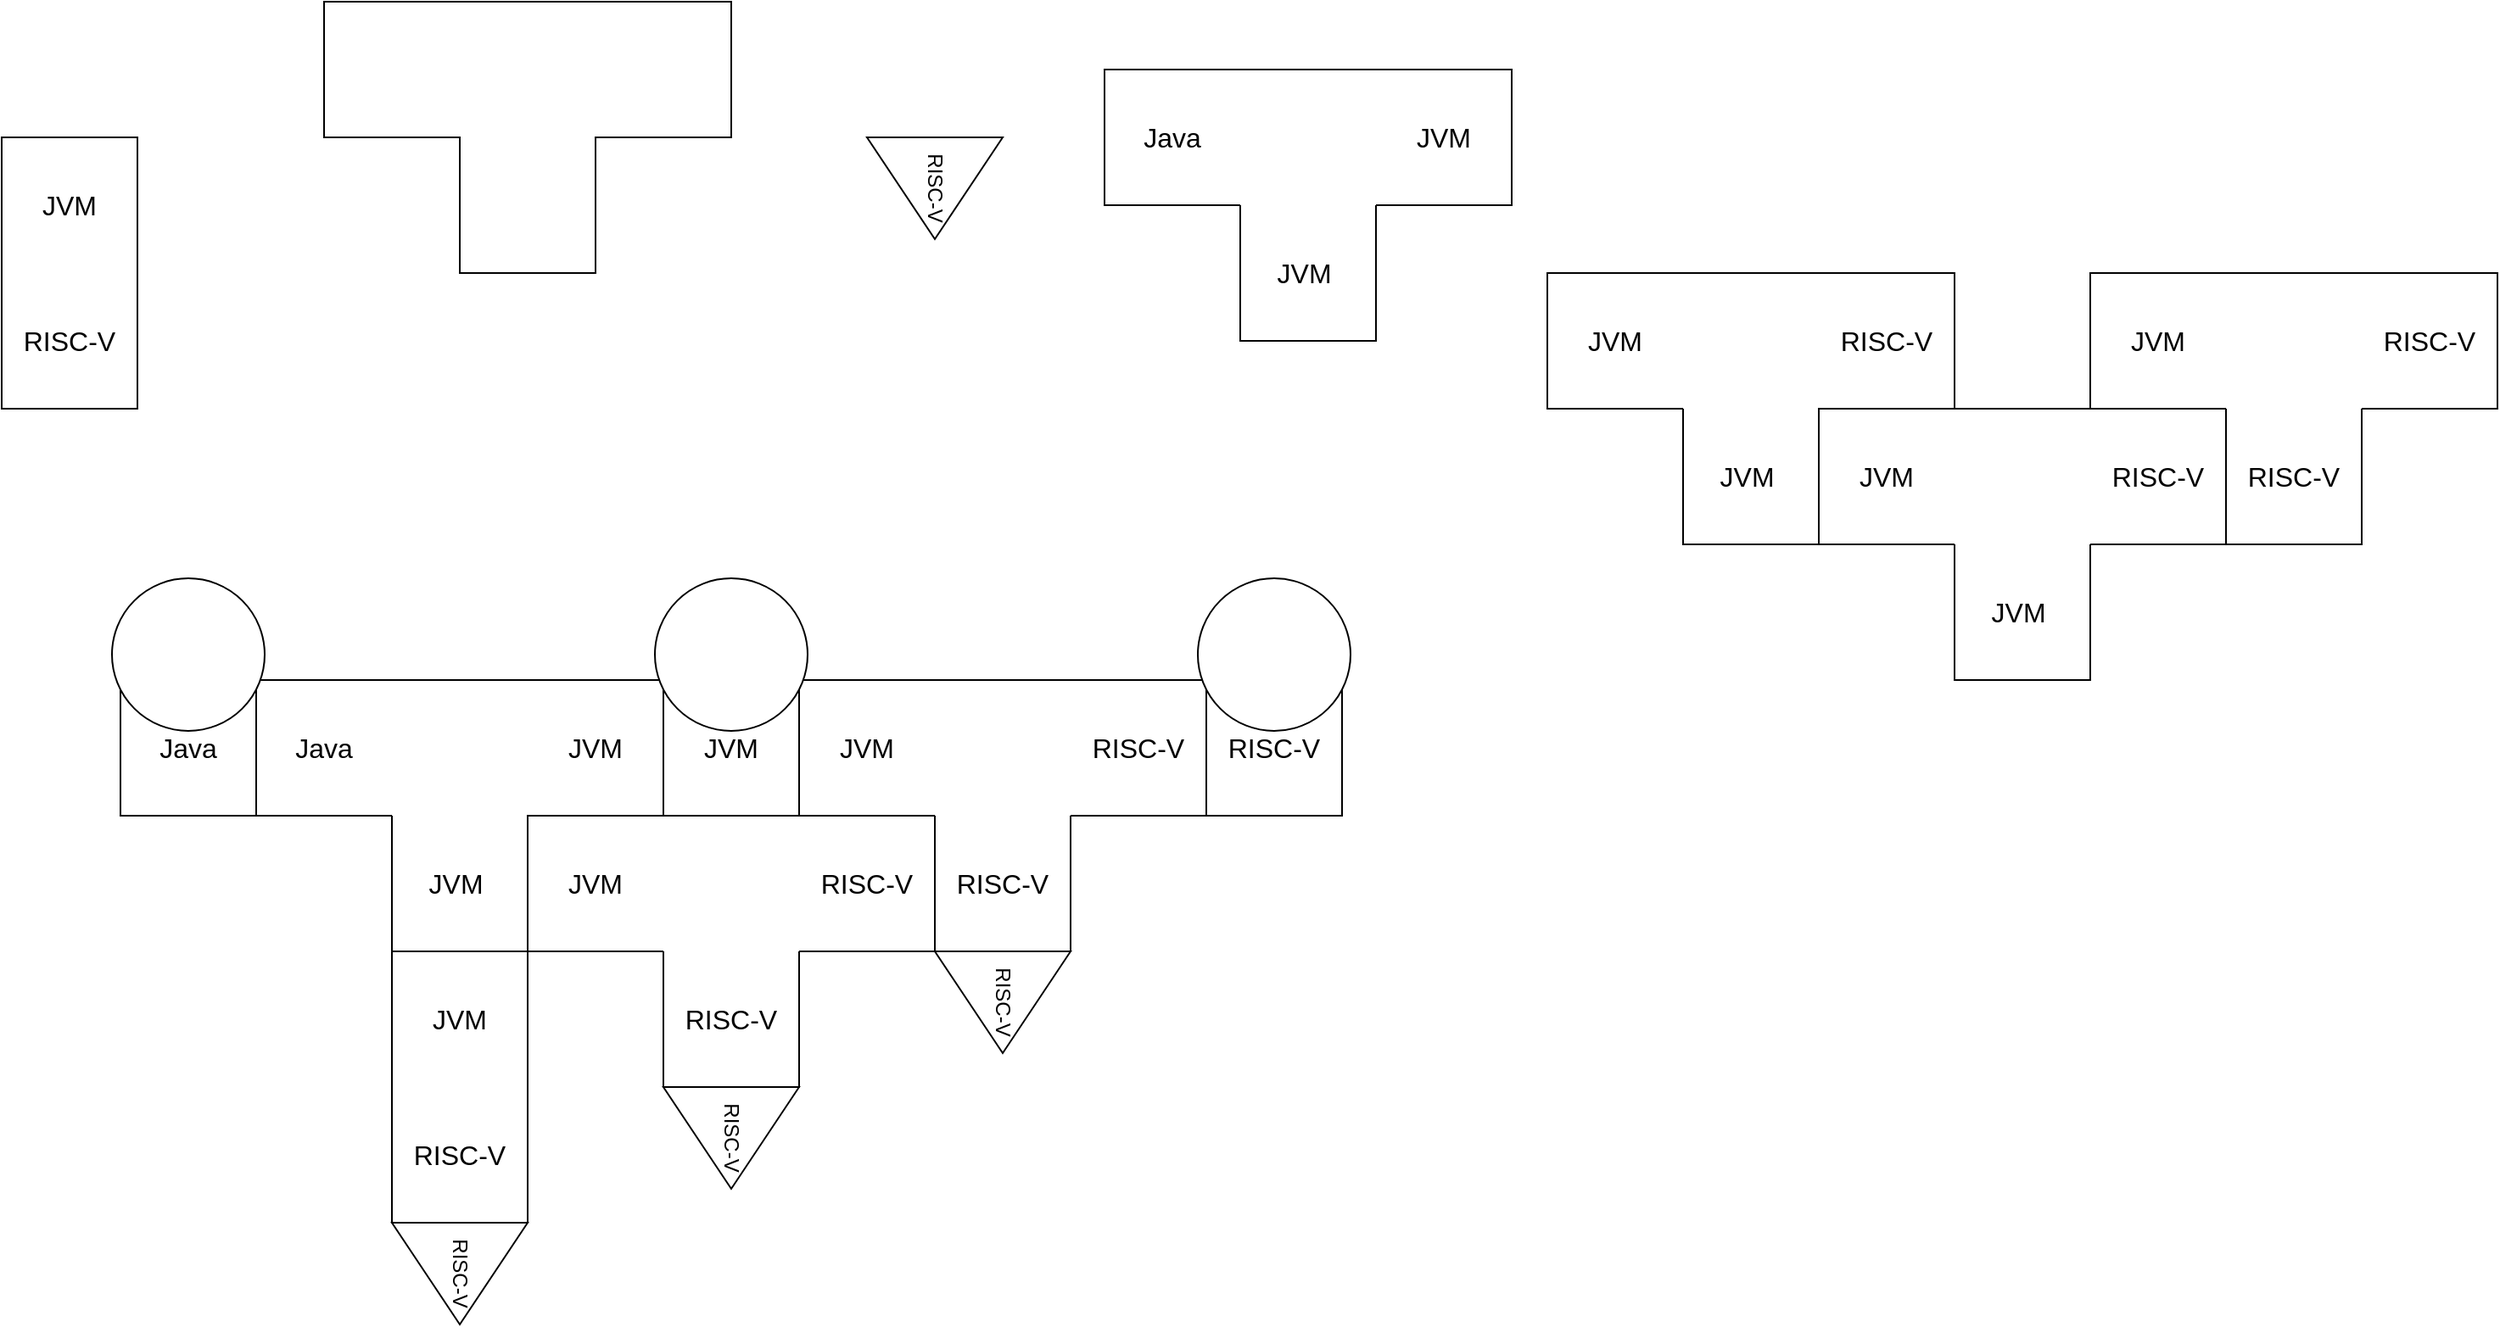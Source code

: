 <mxfile version="20.8.20" type="github">
  <diagram name="Page-1" id="OMhYwdzrN42UqsuaILPQ">
    <mxGraphModel dx="1434" dy="802" grid="1" gridSize="10" guides="1" tooltips="1" connect="1" arrows="1" fold="1" page="1" pageScale="1" pageWidth="827" pageHeight="1169" math="0" shadow="0">
      <root>
        <mxCell id="0" />
        <mxCell id="1" parent="0" />
        <mxCell id="YhMv8sMw9ys16V4eddR2-124" value="JVM" style="shape=partialRectangle;whiteSpace=wrap;html=1;bottom=1;right=1;left=1;top=0;routingCenterX=-0.5;fontFamily=Helvetica;fontSize=16;" parent="1" vertex="1">
          <mxGeometry x="440" y="440" width="80" height="80" as="geometry" />
        </mxCell>
        <mxCell id="YhMv8sMw9ys16V4eddR2-10" value="RISC-V" style="triangle;whiteSpace=wrap;html=1;rotation=90;" parent="1" vertex="1">
          <mxGeometry x="570" y="110" width="60" height="80" as="geometry" />
        </mxCell>
        <mxCell id="YhMv8sMw9ys16V4eddR2-41" value="" style="group" parent="1" vertex="1" connectable="0">
          <mxGeometry x="50" y="120" width="80" height="160" as="geometry" />
        </mxCell>
        <mxCell id="YhMv8sMw9ys16V4eddR2-38" value="RISC-V" style="shape=partialRectangle;whiteSpace=wrap;html=1;bottom=1;right=1;left=1;top=0;routingCenterX=-0.5;fontSize=16;rotation=0;" parent="YhMv8sMw9ys16V4eddR2-41" vertex="1">
          <mxGeometry y="80" width="80" height="80" as="geometry" />
        </mxCell>
        <mxCell id="YhMv8sMw9ys16V4eddR2-40" value="&lt;font style=&quot;font-size: 16px;&quot;&gt;JVM&lt;/font&gt;" style="shape=partialRectangle;whiteSpace=wrap;html=1;bottom=0;right=1;left=1;top=1;routingCenterX=-0.5;fontFamily=Helvetica;fontSize=12;" parent="YhMv8sMw9ys16V4eddR2-41" vertex="1">
          <mxGeometry width="80" height="80" as="geometry" />
        </mxCell>
        <mxCell id="YhMv8sMw9ys16V4eddR2-44" value="" style="shape=partialRectangle;whiteSpace=wrap;html=1;bottom=1;right=1;left=0;top=1;fillColor=none;routingCenterX=-0.5;strokeColor=default;fontFamily=Helvetica;fontSize=16;fontColor=default;" parent="1" vertex="1">
          <mxGeometry x="400" y="40" width="80" height="80" as="geometry" />
        </mxCell>
        <mxCell id="YhMv8sMw9ys16V4eddR2-45" value="" style="shape=partialRectangle;whiteSpace=wrap;html=1;bottom=1;right=1;left=1;top=0;fillColor=none;routingCenterX=-0.5;strokeColor=default;fontFamily=Helvetica;fontSize=16;fontColor=default;" parent="1" vertex="1">
          <mxGeometry x="320" y="120" width="80" height="80" as="geometry" />
        </mxCell>
        <mxCell id="YhMv8sMw9ys16V4eddR2-47" value="" style="shape=partialRectangle;whiteSpace=wrap;html=1;bottom=1;right=0;left=1;top=1;fillColor=none;routingCenterX=-0.5;strokeColor=default;fontFamily=Helvetica;fontSize=16;fontColor=default;" parent="1" vertex="1">
          <mxGeometry x="240" y="40" width="80" height="80" as="geometry" />
        </mxCell>
        <mxCell id="YhMv8sMw9ys16V4eddR2-49" value="" style="shape=partialRectangle;whiteSpace=wrap;html=1;bottom=0;right=0;left=0;top=1;fillColor=none;routingCenterX=-0.5;strokeColor=default;fontFamily=Helvetica;fontSize=16;fontColor=default;" parent="1" vertex="1">
          <mxGeometry x="320" y="40" width="80" height="80" as="geometry" />
        </mxCell>
        <mxCell id="YhMv8sMw9ys16V4eddR2-54" value="" style="group" parent="1" vertex="1" connectable="0">
          <mxGeometry x="961" y="200" width="240" height="160" as="geometry" />
        </mxCell>
        <mxCell id="YhMv8sMw9ys16V4eddR2-50" value="RISC-V" style="shape=partialRectangle;whiteSpace=wrap;html=1;bottom=1;right=1;left=0;top=1;routingCenterX=-0.5;fontFamily=Helvetica;fontSize=16;" parent="YhMv8sMw9ys16V4eddR2-54" vertex="1">
          <mxGeometry x="160" width="80" height="80" as="geometry" />
        </mxCell>
        <mxCell id="YhMv8sMw9ys16V4eddR2-51" value="JVM&lt;span style=&quot;white-space: pre;&quot;&gt; &lt;/span&gt;" style="shape=partialRectangle;whiteSpace=wrap;html=1;bottom=1;right=1;left=1;top=0;routingCenterX=-0.5;fontFamily=Helvetica;fontSize=16;" parent="YhMv8sMw9ys16V4eddR2-54" vertex="1">
          <mxGeometry x="80" y="80" width="80" height="80" as="geometry" />
        </mxCell>
        <mxCell id="YhMv8sMw9ys16V4eddR2-52" value="JVM" style="shape=partialRectangle;whiteSpace=wrap;html=1;bottom=1;right=0;left=1;top=1;routingCenterX=-0.5;fontFamily=Helvetica;fontSize=16;" parent="YhMv8sMw9ys16V4eddR2-54" vertex="1">
          <mxGeometry width="80" height="80" as="geometry" />
        </mxCell>
        <mxCell id="YhMv8sMw9ys16V4eddR2-53" value="" style="shape=partialRectangle;whiteSpace=wrap;html=1;bottom=0;right=0;left=0;top=1;routingCenterX=-0.5;fontFamily=Helvetica;fontSize=16;" parent="YhMv8sMw9ys16V4eddR2-54" vertex="1">
          <mxGeometry x="80" width="80" height="80" as="geometry" />
        </mxCell>
        <mxCell id="YhMv8sMw9ys16V4eddR2-60" value="" style="group" parent="1" vertex="1" connectable="0">
          <mxGeometry x="700" y="80" width="240" height="160" as="geometry" />
        </mxCell>
        <mxCell id="YhMv8sMw9ys16V4eddR2-61" value="JVM" style="shape=partialRectangle;whiteSpace=wrap;html=1;bottom=1;right=1;left=0;top=1;routingCenterX=-0.5;fontFamily=Helvetica;fontSize=16;" parent="YhMv8sMw9ys16V4eddR2-60" vertex="1">
          <mxGeometry x="160" width="80" height="80" as="geometry" />
        </mxCell>
        <mxCell id="YhMv8sMw9ys16V4eddR2-62" value="JVM&lt;span style=&quot;white-space: pre;&quot;&gt; &lt;/span&gt;" style="shape=partialRectangle;whiteSpace=wrap;html=1;bottom=1;right=1;left=1;top=0;routingCenterX=-0.5;fontFamily=Helvetica;fontSize=16;" parent="YhMv8sMw9ys16V4eddR2-60" vertex="1">
          <mxGeometry x="80" y="80" width="80" height="80" as="geometry" />
        </mxCell>
        <mxCell id="YhMv8sMw9ys16V4eddR2-63" value="Java" style="shape=partialRectangle;whiteSpace=wrap;html=1;bottom=1;right=0;left=1;top=1;routingCenterX=-0.5;fontFamily=Helvetica;fontSize=16;" parent="YhMv8sMw9ys16V4eddR2-60" vertex="1">
          <mxGeometry width="80" height="80" as="geometry" />
        </mxCell>
        <mxCell id="YhMv8sMw9ys16V4eddR2-64" value="" style="shape=partialRectangle;whiteSpace=wrap;html=1;bottom=0;right=0;left=0;top=1;routingCenterX=-0.5;fontFamily=Helvetica;fontSize=16;" parent="YhMv8sMw9ys16V4eddR2-60" vertex="1">
          <mxGeometry x="80" width="80" height="80" as="geometry" />
        </mxCell>
        <mxCell id="YhMv8sMw9ys16V4eddR2-65" value="" style="group" parent="1" vertex="1" connectable="0">
          <mxGeometry x="1121" y="280" width="240" height="160" as="geometry" />
        </mxCell>
        <mxCell id="YhMv8sMw9ys16V4eddR2-66" value="RISC-V" style="shape=partialRectangle;whiteSpace=wrap;html=1;bottom=1;right=1;left=0;top=1;routingCenterX=-0.5;fontFamily=Helvetica;fontSize=16;" parent="YhMv8sMw9ys16V4eddR2-65" vertex="1">
          <mxGeometry x="160" width="80" height="80" as="geometry" />
        </mxCell>
        <mxCell id="YhMv8sMw9ys16V4eddR2-67" value="JVM&lt;span style=&quot;white-space: pre;&quot;&gt; &lt;/span&gt;" style="shape=partialRectangle;whiteSpace=wrap;html=1;bottom=1;right=1;left=1;top=0;routingCenterX=-0.5;fontFamily=Helvetica;fontSize=16;" parent="YhMv8sMw9ys16V4eddR2-65" vertex="1">
          <mxGeometry x="80" y="80" width="80" height="80" as="geometry" />
        </mxCell>
        <mxCell id="YhMv8sMw9ys16V4eddR2-68" value="JVM" style="shape=partialRectangle;whiteSpace=wrap;html=1;bottom=1;right=0;left=1;top=1;routingCenterX=-0.5;fontFamily=Helvetica;fontSize=16;" parent="YhMv8sMw9ys16V4eddR2-65" vertex="1">
          <mxGeometry width="80" height="80" as="geometry" />
        </mxCell>
        <mxCell id="YhMv8sMw9ys16V4eddR2-69" value="" style="shape=partialRectangle;whiteSpace=wrap;html=1;bottom=0;right=0;left=0;top=1;routingCenterX=-0.5;fontFamily=Helvetica;fontSize=16;" parent="YhMv8sMw9ys16V4eddR2-65" vertex="1">
          <mxGeometry x="80" width="80" height="80" as="geometry" />
        </mxCell>
        <mxCell id="YhMv8sMw9ys16V4eddR2-70" value="" style="group" parent="1" vertex="1" connectable="0">
          <mxGeometry x="1281" y="200" width="240" height="160" as="geometry" />
        </mxCell>
        <mxCell id="YhMv8sMw9ys16V4eddR2-71" value="RISC-V" style="shape=partialRectangle;whiteSpace=wrap;html=1;bottom=1;right=1;left=0;top=1;routingCenterX=-0.5;fontFamily=Helvetica;fontSize=16;" parent="YhMv8sMw9ys16V4eddR2-70" vertex="1">
          <mxGeometry x="160" width="80" height="80" as="geometry" />
        </mxCell>
        <mxCell id="YhMv8sMw9ys16V4eddR2-72" value="RISC-V" style="shape=partialRectangle;whiteSpace=wrap;html=1;bottom=1;right=1;left=1;top=0;routingCenterX=-0.5;fontFamily=Helvetica;fontSize=16;" parent="YhMv8sMw9ys16V4eddR2-70" vertex="1">
          <mxGeometry x="80" y="80" width="80" height="80" as="geometry" />
        </mxCell>
        <mxCell id="YhMv8sMw9ys16V4eddR2-73" value="JVM" style="shape=partialRectangle;whiteSpace=wrap;html=1;bottom=1;right=0;left=1;top=1;routingCenterX=-0.5;fontFamily=Helvetica;fontSize=16;" parent="YhMv8sMw9ys16V4eddR2-70" vertex="1">
          <mxGeometry width="80" height="80" as="geometry" />
        </mxCell>
        <mxCell id="YhMv8sMw9ys16V4eddR2-74" value="" style="shape=partialRectangle;whiteSpace=wrap;html=1;bottom=0;right=0;left=0;top=1;routingCenterX=-0.5;fontFamily=Helvetica;fontSize=16;" parent="YhMv8sMw9ys16V4eddR2-70" vertex="1">
          <mxGeometry x="80" width="80" height="80" as="geometry" />
        </mxCell>
        <mxCell id="YhMv8sMw9ys16V4eddR2-101" value="" style="group" parent="1" vertex="1" connectable="0">
          <mxGeometry x="200" y="440" width="240" height="160" as="geometry" />
        </mxCell>
        <mxCell id="YhMv8sMw9ys16V4eddR2-102" value="JVM" style="shape=partialRectangle;whiteSpace=wrap;html=1;bottom=1;right=1;left=0;top=1;routingCenterX=-0.5;fontFamily=Helvetica;fontSize=16;" parent="YhMv8sMw9ys16V4eddR2-101" vertex="1">
          <mxGeometry x="160" width="80" height="80" as="geometry" />
        </mxCell>
        <mxCell id="YhMv8sMw9ys16V4eddR2-103" value="JVM&lt;span style=&quot;white-space: pre;&quot;&gt; &lt;/span&gt;" style="shape=partialRectangle;whiteSpace=wrap;html=1;bottom=1;right=1;left=1;top=0;routingCenterX=-0.5;fontFamily=Helvetica;fontSize=16;" parent="YhMv8sMw9ys16V4eddR2-101" vertex="1">
          <mxGeometry x="80" y="80" width="80" height="80" as="geometry" />
        </mxCell>
        <mxCell id="YhMv8sMw9ys16V4eddR2-104" value="Java" style="shape=partialRectangle;whiteSpace=wrap;html=1;bottom=1;right=0;left=1;top=1;routingCenterX=-0.5;fontFamily=Helvetica;fontSize=16;" parent="YhMv8sMw9ys16V4eddR2-101" vertex="1">
          <mxGeometry width="80" height="80" as="geometry" />
        </mxCell>
        <mxCell id="YhMv8sMw9ys16V4eddR2-105" value="" style="shape=partialRectangle;whiteSpace=wrap;html=1;bottom=0;right=0;left=0;top=1;routingCenterX=-0.5;fontFamily=Helvetica;fontSize=16;" parent="YhMv8sMw9ys16V4eddR2-101" vertex="1">
          <mxGeometry x="80" width="80" height="80" as="geometry" />
        </mxCell>
        <mxCell id="YhMv8sMw9ys16V4eddR2-106" value="" style="group" parent="1" vertex="1" connectable="0">
          <mxGeometry x="360" y="520" width="240" height="160" as="geometry" />
        </mxCell>
        <mxCell id="YhMv8sMw9ys16V4eddR2-107" value="RISC-V" style="shape=partialRectangle;whiteSpace=wrap;html=1;bottom=1;right=1;left=0;top=1;routingCenterX=-0.5;fontFamily=Helvetica;fontSize=16;" parent="YhMv8sMw9ys16V4eddR2-106" vertex="1">
          <mxGeometry x="160" width="80" height="80" as="geometry" />
        </mxCell>
        <mxCell id="YhMv8sMw9ys16V4eddR2-108" value="RISC-V" style="shape=partialRectangle;whiteSpace=wrap;html=1;bottom=1;right=1;left=1;top=0;routingCenterX=-0.5;fontFamily=Helvetica;fontSize=16;" parent="YhMv8sMw9ys16V4eddR2-106" vertex="1">
          <mxGeometry x="80" y="80" width="80" height="80" as="geometry" />
        </mxCell>
        <mxCell id="YhMv8sMw9ys16V4eddR2-109" value="JVM" style="shape=partialRectangle;whiteSpace=wrap;html=1;bottom=1;right=0;left=1;top=1;routingCenterX=-0.5;fontFamily=Helvetica;fontSize=16;" parent="YhMv8sMw9ys16V4eddR2-106" vertex="1">
          <mxGeometry width="80" height="80" as="geometry" />
        </mxCell>
        <mxCell id="YhMv8sMw9ys16V4eddR2-110" value="" style="shape=partialRectangle;whiteSpace=wrap;html=1;bottom=0;right=0;left=0;top=1;routingCenterX=-0.5;fontFamily=Helvetica;fontSize=16;" parent="YhMv8sMw9ys16V4eddR2-106" vertex="1">
          <mxGeometry x="80" width="80" height="80" as="geometry" />
        </mxCell>
        <mxCell id="YhMv8sMw9ys16V4eddR2-111" value="" style="group" parent="1" vertex="1" connectable="0">
          <mxGeometry x="520" y="440" width="240" height="160" as="geometry" />
        </mxCell>
        <mxCell id="YhMv8sMw9ys16V4eddR2-112" value="RISC-V" style="shape=partialRectangle;whiteSpace=wrap;html=1;bottom=1;right=1;left=0;top=1;routingCenterX=-0.5;fontFamily=Helvetica;fontSize=16;" parent="YhMv8sMw9ys16V4eddR2-111" vertex="1">
          <mxGeometry x="160" width="80" height="80" as="geometry" />
        </mxCell>
        <mxCell id="YhMv8sMw9ys16V4eddR2-113" value="RISC-V" style="shape=partialRectangle;whiteSpace=wrap;html=1;bottom=1;right=1;left=1;top=0;routingCenterX=-0.5;fontFamily=Helvetica;fontSize=16;" parent="YhMv8sMw9ys16V4eddR2-111" vertex="1">
          <mxGeometry x="80" y="80" width="80" height="80" as="geometry" />
        </mxCell>
        <mxCell id="YhMv8sMw9ys16V4eddR2-114" value="JVM" style="shape=partialRectangle;whiteSpace=wrap;html=1;bottom=1;right=0;left=1;top=1;routingCenterX=-0.5;fontFamily=Helvetica;fontSize=16;" parent="YhMv8sMw9ys16V4eddR2-111" vertex="1">
          <mxGeometry width="80" height="80" as="geometry" />
        </mxCell>
        <mxCell id="YhMv8sMw9ys16V4eddR2-115" value="" style="shape=partialRectangle;whiteSpace=wrap;html=1;bottom=0;right=0;left=0;top=1;routingCenterX=-0.5;fontFamily=Helvetica;fontSize=16;" parent="YhMv8sMw9ys16V4eddR2-111" vertex="1">
          <mxGeometry x="80" width="80" height="80" as="geometry" />
        </mxCell>
        <mxCell id="YhMv8sMw9ys16V4eddR2-116" value="RISC-V" style="triangle;whiteSpace=wrap;html=1;rotation=90;" parent="1" vertex="1">
          <mxGeometry x="450" y="670" width="60" height="80" as="geometry" />
        </mxCell>
        <mxCell id="YhMv8sMw9ys16V4eddR2-117" value="RISC-V" style="shape=partialRectangle;whiteSpace=wrap;html=1;bottom=1;right=1;left=1;top=0;routingCenterX=-0.5;fontFamily=Helvetica;fontSize=16;" parent="1" vertex="1">
          <mxGeometry x="760" y="440" width="80" height="80" as="geometry" />
        </mxCell>
        <mxCell id="YhMv8sMw9ys16V4eddR2-118" value="Java" style="shape=partialRectangle;whiteSpace=wrap;html=1;bottom=1;right=1;left=1;top=0;routingCenterX=-0.5;fontFamily=Helvetica;fontSize=16;" parent="1" vertex="1">
          <mxGeometry x="120" y="440" width="80" height="80" as="geometry" />
        </mxCell>
        <mxCell id="YhMv8sMw9ys16V4eddR2-119" value="" style="ellipse;whiteSpace=wrap;html=1;aspect=fixed;strokeColor=default;fontFamily=Helvetica;fontSize=16;fontColor=default;fillColor=default;" parent="1" vertex="1">
          <mxGeometry x="115" y="380" width="90" height="90" as="geometry" />
        </mxCell>
        <mxCell id="YhMv8sMw9ys16V4eddR2-120" value="" style="ellipse;whiteSpace=wrap;html=1;aspect=fixed;strokeColor=default;fontFamily=Helvetica;fontSize=16;fontColor=default;fillColor=default;" parent="1" vertex="1">
          <mxGeometry x="435" y="380" width="90" height="90" as="geometry" />
        </mxCell>
        <mxCell id="YhMv8sMw9ys16V4eddR2-121" value="" style="ellipse;whiteSpace=wrap;html=1;aspect=fixed;strokeColor=default;fontFamily=Helvetica;fontSize=16;fontColor=default;fillColor=default;" parent="1" vertex="1">
          <mxGeometry x="755" y="380" width="90" height="90" as="geometry" />
        </mxCell>
        <mxCell id="RKsXwUAugfUBPKNkfQnB-1" value="" style="group" vertex="1" connectable="0" parent="1">
          <mxGeometry x="280" y="600" width="80" height="160" as="geometry" />
        </mxCell>
        <mxCell id="RKsXwUAugfUBPKNkfQnB-2" value="RISC-V" style="shape=partialRectangle;whiteSpace=wrap;html=1;bottom=1;right=1;left=1;top=0;routingCenterX=-0.5;fontSize=16;rotation=0;" vertex="1" parent="RKsXwUAugfUBPKNkfQnB-1">
          <mxGeometry y="80" width="80" height="80" as="geometry" />
        </mxCell>
        <mxCell id="RKsXwUAugfUBPKNkfQnB-3" value="&lt;font style=&quot;font-size: 16px;&quot;&gt;JVM&lt;/font&gt;" style="shape=partialRectangle;whiteSpace=wrap;html=1;bottom=0;right=1;left=1;top=1;routingCenterX=-0.5;fontFamily=Helvetica;fontSize=12;" vertex="1" parent="RKsXwUAugfUBPKNkfQnB-1">
          <mxGeometry width="80" height="80" as="geometry" />
        </mxCell>
        <mxCell id="RKsXwUAugfUBPKNkfQnB-5" value="RISC-V" style="triangle;whiteSpace=wrap;html=1;rotation=90;" vertex="1" parent="1">
          <mxGeometry x="290" y="750" width="60" height="80" as="geometry" />
        </mxCell>
        <mxCell id="RKsXwUAugfUBPKNkfQnB-6" value="RISC-V" style="triangle;whiteSpace=wrap;html=1;rotation=90;" vertex="1" parent="1">
          <mxGeometry x="610" y="590" width="60" height="80" as="geometry" />
        </mxCell>
      </root>
    </mxGraphModel>
  </diagram>
</mxfile>
